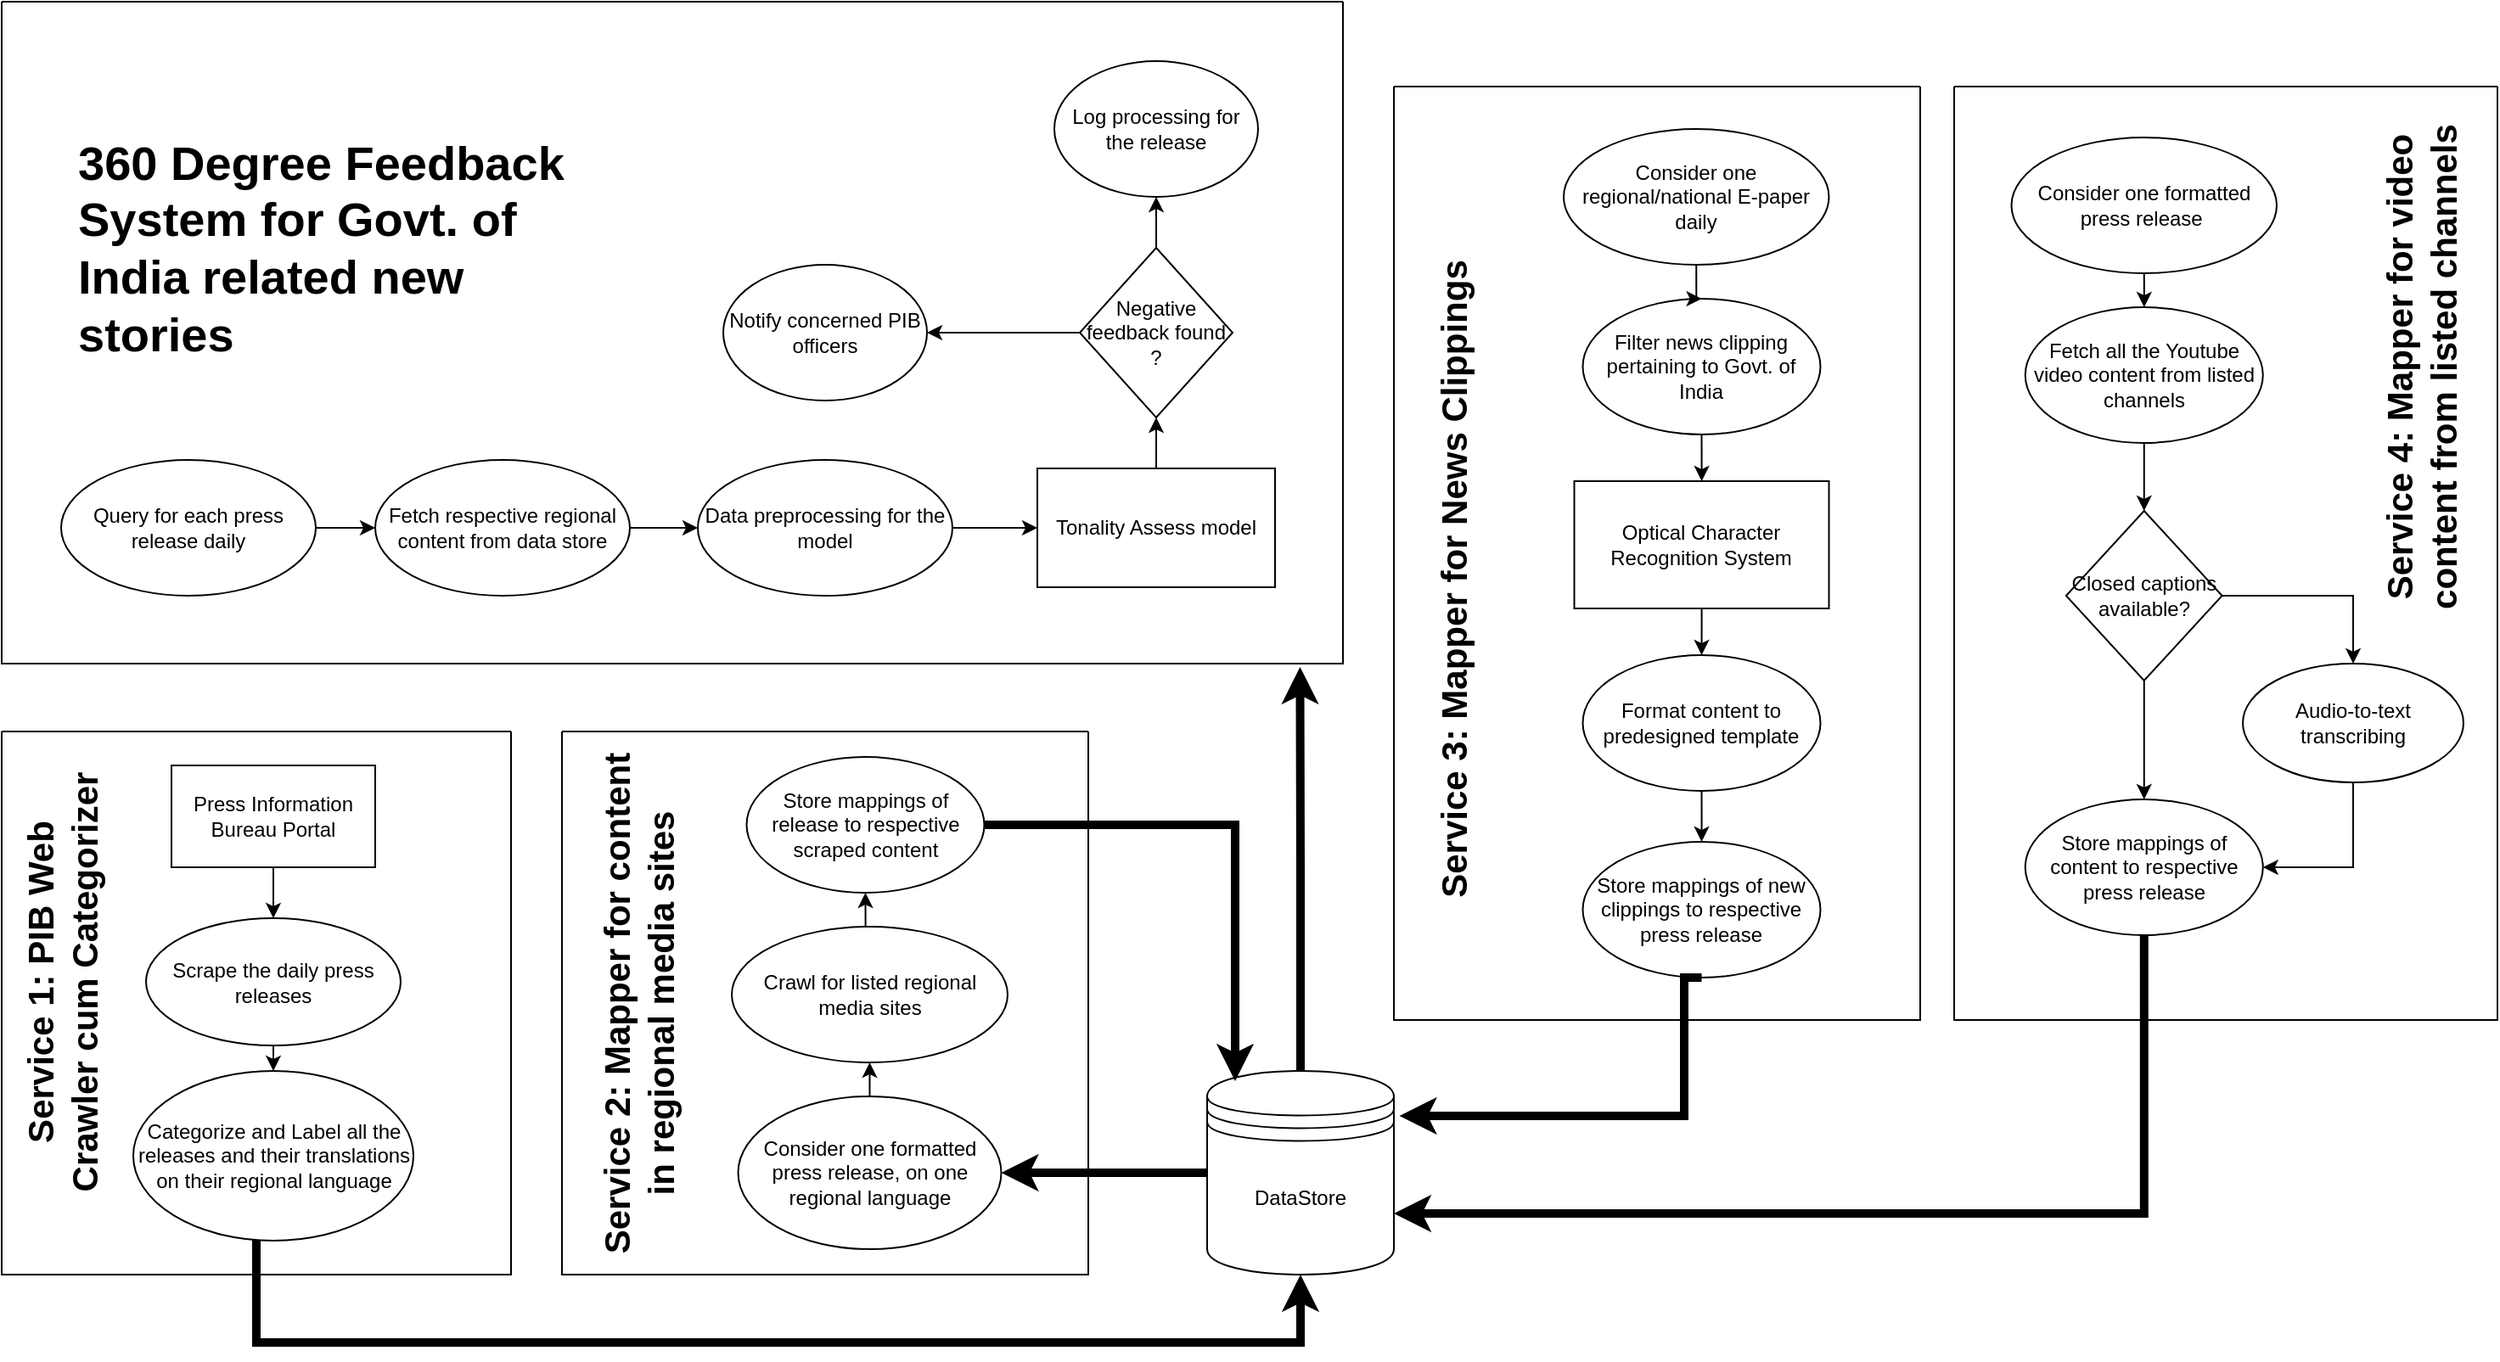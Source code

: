 <mxfile version="21.7.5" type="github">
  <diagram name="Page-1" id="0AYOIU8UFdU1Bn_cYIXu">
    <mxGraphModel dx="1750" dy="965" grid="1" gridSize="10" guides="1" tooltips="1" connect="1" arrows="1" fold="1" page="1" pageScale="1" pageWidth="850" pageHeight="1100" math="0" shadow="0">
      <root>
        <mxCell id="0" />
        <mxCell id="1" parent="0" />
        <mxCell id="JGWyUceezzUZhylvgXF7-18" value="" style="swimlane;startSize=0;" vertex="1" parent="1">
          <mxGeometry x="240" y="620" width="300" height="320" as="geometry" />
        </mxCell>
        <mxCell id="JGWyUceezzUZhylvgXF7-26" value="" style="edgeStyle=orthogonalEdgeStyle;rounded=0;orthogonalLoop=1;jettySize=auto;html=1;" edge="1" parent="JGWyUceezzUZhylvgXF7-18" source="JGWyUceezzUZhylvgXF7-1" target="JGWyUceezzUZhylvgXF7-2">
          <mxGeometry relative="1" as="geometry" />
        </mxCell>
        <mxCell id="JGWyUceezzUZhylvgXF7-1" value="Press Information Bureau Portal" style="rounded=0;whiteSpace=wrap;html=1;" vertex="1" parent="JGWyUceezzUZhylvgXF7-18">
          <mxGeometry x="100" y="20" width="120" height="60" as="geometry" />
        </mxCell>
        <mxCell id="JGWyUceezzUZhylvgXF7-27" style="edgeStyle=orthogonalEdgeStyle;rounded=0;orthogonalLoop=1;jettySize=auto;html=1;exitX=0.5;exitY=1;exitDx=0;exitDy=0;entryX=0.5;entryY=0;entryDx=0;entryDy=0;" edge="1" parent="JGWyUceezzUZhylvgXF7-18" source="JGWyUceezzUZhylvgXF7-2" target="JGWyUceezzUZhylvgXF7-3">
          <mxGeometry relative="1" as="geometry" />
        </mxCell>
        <mxCell id="JGWyUceezzUZhylvgXF7-2" value="Scrape the daily press releases" style="ellipse;whiteSpace=wrap;html=1;" vertex="1" parent="JGWyUceezzUZhylvgXF7-18">
          <mxGeometry x="85" y="110" width="150" height="75" as="geometry" />
        </mxCell>
        <mxCell id="JGWyUceezzUZhylvgXF7-3" value="Categorize and Label all the releases and their translations on their regional language" style="ellipse;whiteSpace=wrap;html=1;" vertex="1" parent="JGWyUceezzUZhylvgXF7-18">
          <mxGeometry x="77.5" y="200" width="165" height="100" as="geometry" />
        </mxCell>
        <mxCell id="JGWyUceezzUZhylvgXF7-105" value="Service 1: PIB Web Crawler cum Categorizer" style="text;html=1;strokeColor=none;fillColor=none;align=center;verticalAlign=middle;whiteSpace=wrap;rounded=0;direction=east;rotation=-90;fontStyle=1;fontSize=21;" vertex="1" parent="JGWyUceezzUZhylvgXF7-18">
          <mxGeometry x="-100" y="132.5" width="270" height="30" as="geometry" />
        </mxCell>
        <mxCell id="JGWyUceezzUZhylvgXF7-38" value="" style="swimlane;startSize=0;" vertex="1" parent="1">
          <mxGeometry x="1060" y="240" width="310" height="550" as="geometry" />
        </mxCell>
        <mxCell id="JGWyUceezzUZhylvgXF7-54" value="" style="edgeStyle=orthogonalEdgeStyle;rounded=0;orthogonalLoop=1;jettySize=auto;html=1;" edge="1" parent="JGWyUceezzUZhylvgXF7-38" source="JGWyUceezzUZhylvgXF7-40" target="JGWyUceezzUZhylvgXF7-44">
          <mxGeometry relative="1" as="geometry" />
        </mxCell>
        <mxCell id="JGWyUceezzUZhylvgXF7-40" value="Filter news clipping pertaining to Govt. of India" style="ellipse;whiteSpace=wrap;html=1;" vertex="1" parent="JGWyUceezzUZhylvgXF7-38">
          <mxGeometry x="111.25" y="125" width="140" height="80" as="geometry" />
        </mxCell>
        <mxCell id="JGWyUceezzUZhylvgXF7-53" value="" style="edgeStyle=orthogonalEdgeStyle;rounded=0;orthogonalLoop=1;jettySize=auto;html=1;" edge="1" parent="JGWyUceezzUZhylvgXF7-38" source="JGWyUceezzUZhylvgXF7-43" target="JGWyUceezzUZhylvgXF7-40">
          <mxGeometry relative="1" as="geometry" />
        </mxCell>
        <mxCell id="JGWyUceezzUZhylvgXF7-43" value="Consider one regional/national E-paper daily" style="ellipse;whiteSpace=wrap;html=1;" vertex="1" parent="JGWyUceezzUZhylvgXF7-38">
          <mxGeometry x="100" y="25" width="156.25" height="80" as="geometry" />
        </mxCell>
        <mxCell id="JGWyUceezzUZhylvgXF7-55" value="" style="edgeStyle=orthogonalEdgeStyle;rounded=0;orthogonalLoop=1;jettySize=auto;html=1;" edge="1" parent="JGWyUceezzUZhylvgXF7-38" source="JGWyUceezzUZhylvgXF7-44" target="JGWyUceezzUZhylvgXF7-45">
          <mxGeometry relative="1" as="geometry" />
        </mxCell>
        <mxCell id="JGWyUceezzUZhylvgXF7-44" value="Optical Character Recognition System" style="rounded=0;whiteSpace=wrap;html=1;" vertex="1" parent="JGWyUceezzUZhylvgXF7-38">
          <mxGeometry x="106.25" y="232.5" width="150" height="75" as="geometry" />
        </mxCell>
        <mxCell id="JGWyUceezzUZhylvgXF7-56" value="" style="edgeStyle=orthogonalEdgeStyle;rounded=0;orthogonalLoop=1;jettySize=auto;html=1;" edge="1" parent="JGWyUceezzUZhylvgXF7-38" source="JGWyUceezzUZhylvgXF7-45" target="JGWyUceezzUZhylvgXF7-51">
          <mxGeometry relative="1" as="geometry" />
        </mxCell>
        <mxCell id="JGWyUceezzUZhylvgXF7-45" value="Format content to predesigned template" style="ellipse;whiteSpace=wrap;html=1;" vertex="1" parent="JGWyUceezzUZhylvgXF7-38">
          <mxGeometry x="111.25" y="335" width="140" height="80" as="geometry" />
        </mxCell>
        <mxCell id="JGWyUceezzUZhylvgXF7-51" value="Store mappings of new clippings to respective press release" style="ellipse;whiteSpace=wrap;html=1;" vertex="1" parent="JGWyUceezzUZhylvgXF7-38">
          <mxGeometry x="111.25" y="445" width="140" height="80" as="geometry" />
        </mxCell>
        <mxCell id="JGWyUceezzUZhylvgXF7-106" value="Service 3: Mapper for News Clippings" style="text;html=1;strokeColor=none;fillColor=none;align=center;verticalAlign=middle;whiteSpace=wrap;rounded=0;direction=east;rotation=-90;fontStyle=1;fontSize=21;" vertex="1" parent="JGWyUceezzUZhylvgXF7-38">
          <mxGeometry x="-210" y="275" width="490" height="30" as="geometry" />
        </mxCell>
        <mxCell id="JGWyUceezzUZhylvgXF7-58" value="" style="swimlane;startSize=0;" vertex="1" parent="1">
          <mxGeometry x="1390" y="240" width="320" height="550" as="geometry">
            <mxRectangle x="670" y="980" width="50" height="40" as="alternateBounds" />
          </mxGeometry>
        </mxCell>
        <mxCell id="JGWyUceezzUZhylvgXF7-108" style="edgeStyle=orthogonalEdgeStyle;rounded=0;orthogonalLoop=1;jettySize=auto;html=1;exitX=0.5;exitY=1;exitDx=0;exitDy=0;entryX=0.5;entryY=0;entryDx=0;entryDy=0;" edge="1" parent="JGWyUceezzUZhylvgXF7-58" source="JGWyUceezzUZhylvgXF7-60" target="JGWyUceezzUZhylvgXF7-71">
          <mxGeometry relative="1" as="geometry" />
        </mxCell>
        <mxCell id="JGWyUceezzUZhylvgXF7-60" value="Fetch all the Youtube video content from listed channels" style="ellipse;whiteSpace=wrap;html=1;" vertex="1" parent="JGWyUceezzUZhylvgXF7-58">
          <mxGeometry x="41.88" y="130" width="140" height="80" as="geometry" />
        </mxCell>
        <mxCell id="JGWyUceezzUZhylvgXF7-61" value="" style="edgeStyle=orthogonalEdgeStyle;rounded=0;orthogonalLoop=1;jettySize=auto;html=1;" edge="1" parent="JGWyUceezzUZhylvgXF7-58" source="JGWyUceezzUZhylvgXF7-62" target="JGWyUceezzUZhylvgXF7-60">
          <mxGeometry relative="1" as="geometry" />
        </mxCell>
        <mxCell id="JGWyUceezzUZhylvgXF7-62" value="Consider one formatted press release&amp;nbsp;" style="ellipse;whiteSpace=wrap;html=1;" vertex="1" parent="JGWyUceezzUZhylvgXF7-58">
          <mxGeometry x="33.75" y="30" width="156.25" height="80" as="geometry" />
        </mxCell>
        <mxCell id="JGWyUceezzUZhylvgXF7-67" value="Store mappings of content to respective press release" style="ellipse;whiteSpace=wrap;html=1;" vertex="1" parent="JGWyUceezzUZhylvgXF7-58">
          <mxGeometry x="41.88" y="420" width="140" height="80" as="geometry" />
        </mxCell>
        <mxCell id="JGWyUceezzUZhylvgXF7-73" style="edgeStyle=orthogonalEdgeStyle;rounded=0;orthogonalLoop=1;jettySize=auto;html=1;exitX=0.5;exitY=1;exitDx=0;exitDy=0;entryX=0.5;entryY=0;entryDx=0;entryDy=0;" edge="1" parent="JGWyUceezzUZhylvgXF7-58" source="JGWyUceezzUZhylvgXF7-71" target="JGWyUceezzUZhylvgXF7-67">
          <mxGeometry relative="1" as="geometry" />
        </mxCell>
        <mxCell id="JGWyUceezzUZhylvgXF7-74" style="edgeStyle=orthogonalEdgeStyle;rounded=0;orthogonalLoop=1;jettySize=auto;html=1;exitX=1;exitY=0.5;exitDx=0;exitDy=0;entryX=0.5;entryY=0;entryDx=0;entryDy=0;" edge="1" parent="JGWyUceezzUZhylvgXF7-58" source="JGWyUceezzUZhylvgXF7-71" target="JGWyUceezzUZhylvgXF7-72">
          <mxGeometry relative="1" as="geometry" />
        </mxCell>
        <mxCell id="JGWyUceezzUZhylvgXF7-71" value="Closed captions available?" style="rhombus;whiteSpace=wrap;html=1;" vertex="1" parent="JGWyUceezzUZhylvgXF7-58">
          <mxGeometry x="65.94" y="250" width="91.87" height="100" as="geometry" />
        </mxCell>
        <mxCell id="JGWyUceezzUZhylvgXF7-75" style="edgeStyle=orthogonalEdgeStyle;rounded=0;orthogonalLoop=1;jettySize=auto;html=1;exitX=0.5;exitY=1;exitDx=0;exitDy=0;entryX=1;entryY=0.5;entryDx=0;entryDy=0;" edge="1" parent="JGWyUceezzUZhylvgXF7-58" source="JGWyUceezzUZhylvgXF7-72" target="JGWyUceezzUZhylvgXF7-67">
          <mxGeometry relative="1" as="geometry" />
        </mxCell>
        <mxCell id="JGWyUceezzUZhylvgXF7-72" value="Audio-to-text transcribing" style="ellipse;whiteSpace=wrap;html=1;" vertex="1" parent="JGWyUceezzUZhylvgXF7-58">
          <mxGeometry x="170" y="340" width="130" height="70" as="geometry" />
        </mxCell>
        <mxCell id="JGWyUceezzUZhylvgXF7-109" value="Service 4: Mapper for video content from listed channels" style="text;html=1;strokeColor=none;fillColor=none;align=center;verticalAlign=middle;whiteSpace=wrap;rounded=0;direction=east;rotation=-90;fontStyle=1;fontSize=21;" vertex="1" parent="JGWyUceezzUZhylvgXF7-58">
          <mxGeometry x="120" y="150" width="310" height="30" as="geometry" />
        </mxCell>
        <mxCell id="JGWyUceezzUZhylvgXF7-78" value="" style="swimlane;startSize=0;" vertex="1" parent="1">
          <mxGeometry x="240" y="190" width="790" height="390" as="geometry" />
        </mxCell>
        <mxCell id="JGWyUceezzUZhylvgXF7-100" value="" style="edgeStyle=orthogonalEdgeStyle;rounded=0;orthogonalLoop=1;jettySize=auto;html=1;" edge="1" parent="JGWyUceezzUZhylvgXF7-78" source="JGWyUceezzUZhylvgXF7-80" target="JGWyUceezzUZhylvgXF7-93">
          <mxGeometry relative="1" as="geometry" />
        </mxCell>
        <mxCell id="JGWyUceezzUZhylvgXF7-80" value="Tonality Assess model" style="rounded=0;whiteSpace=wrap;html=1;" vertex="1" parent="JGWyUceezzUZhylvgXF7-78">
          <mxGeometry x="610" y="275" width="140" height="70" as="geometry" />
        </mxCell>
        <mxCell id="JGWyUceezzUZhylvgXF7-96" style="edgeStyle=orthogonalEdgeStyle;rounded=0;orthogonalLoop=1;jettySize=auto;html=1;exitX=1;exitY=0.5;exitDx=0;exitDy=0;entryX=0;entryY=0.5;entryDx=0;entryDy=0;" edge="1" parent="JGWyUceezzUZhylvgXF7-78" source="JGWyUceezzUZhylvgXF7-85" target="JGWyUceezzUZhylvgXF7-86">
          <mxGeometry relative="1" as="geometry" />
        </mxCell>
        <mxCell id="JGWyUceezzUZhylvgXF7-85" value="Query for each press release daily" style="ellipse;whiteSpace=wrap;html=1;" vertex="1" parent="JGWyUceezzUZhylvgXF7-78">
          <mxGeometry x="35" y="270" width="150" height="80" as="geometry" />
        </mxCell>
        <mxCell id="JGWyUceezzUZhylvgXF7-97" style="edgeStyle=orthogonalEdgeStyle;rounded=0;orthogonalLoop=1;jettySize=auto;html=1;exitX=1;exitY=0.5;exitDx=0;exitDy=0;entryX=0;entryY=0.5;entryDx=0;entryDy=0;" edge="1" parent="JGWyUceezzUZhylvgXF7-78" source="JGWyUceezzUZhylvgXF7-86" target="JGWyUceezzUZhylvgXF7-92">
          <mxGeometry relative="1" as="geometry" />
        </mxCell>
        <mxCell id="JGWyUceezzUZhylvgXF7-86" value="Fetch respective regional content from data store" style="ellipse;whiteSpace=wrap;html=1;" vertex="1" parent="JGWyUceezzUZhylvgXF7-78">
          <mxGeometry x="220" y="270" width="150" height="80" as="geometry" />
        </mxCell>
        <mxCell id="JGWyUceezzUZhylvgXF7-99" value="" style="edgeStyle=orthogonalEdgeStyle;rounded=0;orthogonalLoop=1;jettySize=auto;html=1;" edge="1" parent="JGWyUceezzUZhylvgXF7-78" source="JGWyUceezzUZhylvgXF7-92" target="JGWyUceezzUZhylvgXF7-80">
          <mxGeometry relative="1" as="geometry" />
        </mxCell>
        <mxCell id="JGWyUceezzUZhylvgXF7-92" value="Data preprocessing for the model" style="ellipse;whiteSpace=wrap;html=1;" vertex="1" parent="JGWyUceezzUZhylvgXF7-78">
          <mxGeometry x="410" y="270" width="150" height="80" as="geometry" />
        </mxCell>
        <mxCell id="JGWyUceezzUZhylvgXF7-101" value="" style="edgeStyle=orthogonalEdgeStyle;rounded=0;orthogonalLoop=1;jettySize=auto;html=1;" edge="1" parent="JGWyUceezzUZhylvgXF7-78" source="JGWyUceezzUZhylvgXF7-93" target="JGWyUceezzUZhylvgXF7-94">
          <mxGeometry relative="1" as="geometry" />
        </mxCell>
        <mxCell id="JGWyUceezzUZhylvgXF7-102" style="edgeStyle=orthogonalEdgeStyle;rounded=0;orthogonalLoop=1;jettySize=auto;html=1;exitX=0;exitY=0.5;exitDx=0;exitDy=0;entryX=1;entryY=0.5;entryDx=0;entryDy=0;" edge="1" parent="JGWyUceezzUZhylvgXF7-78" source="JGWyUceezzUZhylvgXF7-93" target="JGWyUceezzUZhylvgXF7-95">
          <mxGeometry relative="1" as="geometry" />
        </mxCell>
        <mxCell id="JGWyUceezzUZhylvgXF7-93" value="Negative feedback found ?" style="rhombus;whiteSpace=wrap;html=1;" vertex="1" parent="JGWyUceezzUZhylvgXF7-78">
          <mxGeometry x="635" y="145" width="90" height="100" as="geometry" />
        </mxCell>
        <mxCell id="JGWyUceezzUZhylvgXF7-94" value="Log processing for the release" style="ellipse;whiteSpace=wrap;html=1;" vertex="1" parent="JGWyUceezzUZhylvgXF7-78">
          <mxGeometry x="620" y="35" width="120" height="80" as="geometry" />
        </mxCell>
        <mxCell id="JGWyUceezzUZhylvgXF7-95" value="Notify concerned PIB officers" style="ellipse;whiteSpace=wrap;html=1;" vertex="1" parent="JGWyUceezzUZhylvgXF7-78">
          <mxGeometry x="425" y="155" width="120" height="80" as="geometry" />
        </mxCell>
        <mxCell id="JGWyUceezzUZhylvgXF7-110" value="&lt;h1 style=&quot;font-size: 28px;&quot;&gt;360 Degree Feedback System for Govt. of India related new stories&lt;/h1&gt;&lt;div style=&quot;font-size: 28px;&quot;&gt;&lt;br style=&quot;font-size: 28px;&quot;&gt;&lt;/div&gt;" style="text;html=1;strokeColor=none;fillColor=none;spacing=5;spacingTop=-20;whiteSpace=wrap;overflow=hidden;rounded=0;fontSize=28;" vertex="1" parent="JGWyUceezzUZhylvgXF7-78">
          <mxGeometry x="40" y="70" width="330" height="175" as="geometry" />
        </mxCell>
        <mxCell id="JGWyUceezzUZhylvgXF7-20" value="" style="swimlane;startSize=0;" vertex="1" parent="1">
          <mxGeometry x="570" y="620" width="310" height="320" as="geometry" />
        </mxCell>
        <mxCell id="JGWyUceezzUZhylvgXF7-31" style="edgeStyle=orthogonalEdgeStyle;rounded=0;orthogonalLoop=1;jettySize=auto;html=1;exitX=0.5;exitY=0;exitDx=0;exitDy=0;entryX=0.5;entryY=1;entryDx=0;entryDy=0;" edge="1" parent="JGWyUceezzUZhylvgXF7-20" source="JGWyUceezzUZhylvgXF7-10" target="JGWyUceezzUZhylvgXF7-24">
          <mxGeometry relative="1" as="geometry" />
        </mxCell>
        <mxCell id="JGWyUceezzUZhylvgXF7-10" value="Crawl for listed regional media sites" style="ellipse;whiteSpace=wrap;html=1;" vertex="1" parent="JGWyUceezzUZhylvgXF7-20">
          <mxGeometry x="100" y="115" width="162.5" height="80" as="geometry" />
        </mxCell>
        <mxCell id="JGWyUceezzUZhylvgXF7-29" style="edgeStyle=orthogonalEdgeStyle;rounded=0;orthogonalLoop=1;jettySize=auto;html=1;exitX=0.5;exitY=0;exitDx=0;exitDy=0;entryX=0.5;entryY=1;entryDx=0;entryDy=0;" edge="1" parent="JGWyUceezzUZhylvgXF7-20" source="JGWyUceezzUZhylvgXF7-22" target="JGWyUceezzUZhylvgXF7-10">
          <mxGeometry relative="1" as="geometry" />
        </mxCell>
        <mxCell id="JGWyUceezzUZhylvgXF7-22" value="Consider one formatted press release, on one regional language" style="ellipse;whiteSpace=wrap;html=1;" vertex="1" parent="JGWyUceezzUZhylvgXF7-20">
          <mxGeometry x="103.75" y="215" width="155" height="90" as="geometry" />
        </mxCell>
        <mxCell id="JGWyUceezzUZhylvgXF7-24" value="Store mappings of release to respective scraped content" style="ellipse;whiteSpace=wrap;html=1;" vertex="1" parent="JGWyUceezzUZhylvgXF7-20">
          <mxGeometry x="108.75" y="15" width="140" height="80" as="geometry" />
        </mxCell>
        <mxCell id="JGWyUceezzUZhylvgXF7-107" value="Service 2: Mapper for content in regional media sites&lt;br&gt;" style="text;html=1;strokeColor=none;fillColor=none;align=center;verticalAlign=middle;whiteSpace=wrap;rounded=0;direction=east;rotation=-90;fontStyle=1;fontSize=21;" vertex="1" parent="JGWyUceezzUZhylvgXF7-20">
          <mxGeometry x="-105" y="145" width="300" height="30" as="geometry" />
        </mxCell>
        <mxCell id="JGWyUceezzUZhylvgXF7-113" value="" style="group" vertex="1" connectable="0" parent="1">
          <mxGeometry x="590" y="610" width="110" height="120" as="geometry" />
        </mxCell>
        <mxCell id="JGWyUceezzUZhylvgXF7-114" value="" style="group" vertex="1" connectable="0" parent="JGWyUceezzUZhylvgXF7-113">
          <mxGeometry width="110" height="120" as="geometry" />
        </mxCell>
        <mxCell id="JGWyUceezzUZhylvgXF7-120" style="edgeStyle=orthogonalEdgeStyle;rounded=0;orthogonalLoop=1;jettySize=auto;html=1;exitX=0;exitY=0.5;exitDx=0;exitDy=0;entryX=1;entryY=0.5;entryDx=0;entryDy=0;strokeWidth=5;" edge="1" parent="1" source="JGWyUceezzUZhylvgXF7-17" target="JGWyUceezzUZhylvgXF7-22">
          <mxGeometry relative="1" as="geometry" />
        </mxCell>
        <mxCell id="JGWyUceezzUZhylvgXF7-121" style="edgeStyle=orthogonalEdgeStyle;rounded=0;orthogonalLoop=1;jettySize=auto;html=1;entryX=0.968;entryY=1.005;entryDx=0;entryDy=0;entryPerimeter=0;strokeWidth=5;" edge="1" parent="1" source="JGWyUceezzUZhylvgXF7-17" target="JGWyUceezzUZhylvgXF7-78">
          <mxGeometry relative="1" as="geometry" />
        </mxCell>
        <mxCell id="JGWyUceezzUZhylvgXF7-17" value="" style="shape=datastore;whiteSpace=wrap;html=1;" vertex="1" parent="1">
          <mxGeometry x="950" y="820" width="110" height="120" as="geometry" />
        </mxCell>
        <mxCell id="JGWyUceezzUZhylvgXF7-118" style="edgeStyle=orthogonalEdgeStyle;rounded=0;orthogonalLoop=1;jettySize=auto;html=1;entryX=0.5;entryY=1;entryDx=0;entryDy=0;strokeWidth=5;" edge="1" parent="1" source="JGWyUceezzUZhylvgXF7-3" target="JGWyUceezzUZhylvgXF7-17">
          <mxGeometry relative="1" as="geometry">
            <Array as="points">
              <mxPoint x="390" y="980" />
              <mxPoint x="1005" y="980" />
            </Array>
          </mxGeometry>
        </mxCell>
        <mxCell id="JGWyUceezzUZhylvgXF7-119" style="edgeStyle=orthogonalEdgeStyle;rounded=0;orthogonalLoop=1;jettySize=auto;html=1;exitX=1;exitY=0.5;exitDx=0;exitDy=0;entryX=0.15;entryY=0.05;entryDx=0;entryDy=0;entryPerimeter=0;strokeWidth=5;" edge="1" parent="1" source="JGWyUceezzUZhylvgXF7-24" target="JGWyUceezzUZhylvgXF7-17">
          <mxGeometry relative="1" as="geometry" />
        </mxCell>
        <mxCell id="JGWyUceezzUZhylvgXF7-122" style="edgeStyle=orthogonalEdgeStyle;rounded=0;orthogonalLoop=1;jettySize=auto;html=1;exitX=0.5;exitY=1;exitDx=0;exitDy=0;entryX=1.03;entryY=0.221;entryDx=0;entryDy=0;entryPerimeter=0;strokeWidth=5;" edge="1" parent="1" source="JGWyUceezzUZhylvgXF7-51" target="JGWyUceezzUZhylvgXF7-17">
          <mxGeometry relative="1" as="geometry">
            <Array as="points">
              <mxPoint x="1231" y="847" />
            </Array>
          </mxGeometry>
        </mxCell>
        <mxCell id="JGWyUceezzUZhylvgXF7-123" style="edgeStyle=orthogonalEdgeStyle;rounded=0;orthogonalLoop=1;jettySize=auto;html=1;exitX=0.5;exitY=1;exitDx=0;exitDy=0;entryX=1;entryY=0.7;entryDx=0;entryDy=0;strokeWidth=5;" edge="1" parent="1" source="JGWyUceezzUZhylvgXF7-67" target="JGWyUceezzUZhylvgXF7-17">
          <mxGeometry relative="1" as="geometry" />
        </mxCell>
        <mxCell id="JGWyUceezzUZhylvgXF7-124" value="DataStore" style="text;html=1;strokeColor=none;fillColor=none;align=center;verticalAlign=middle;whiteSpace=wrap;rounded=0;" vertex="1" parent="1">
          <mxGeometry x="975" y="880" width="60" height="30" as="geometry" />
        </mxCell>
      </root>
    </mxGraphModel>
  </diagram>
</mxfile>
